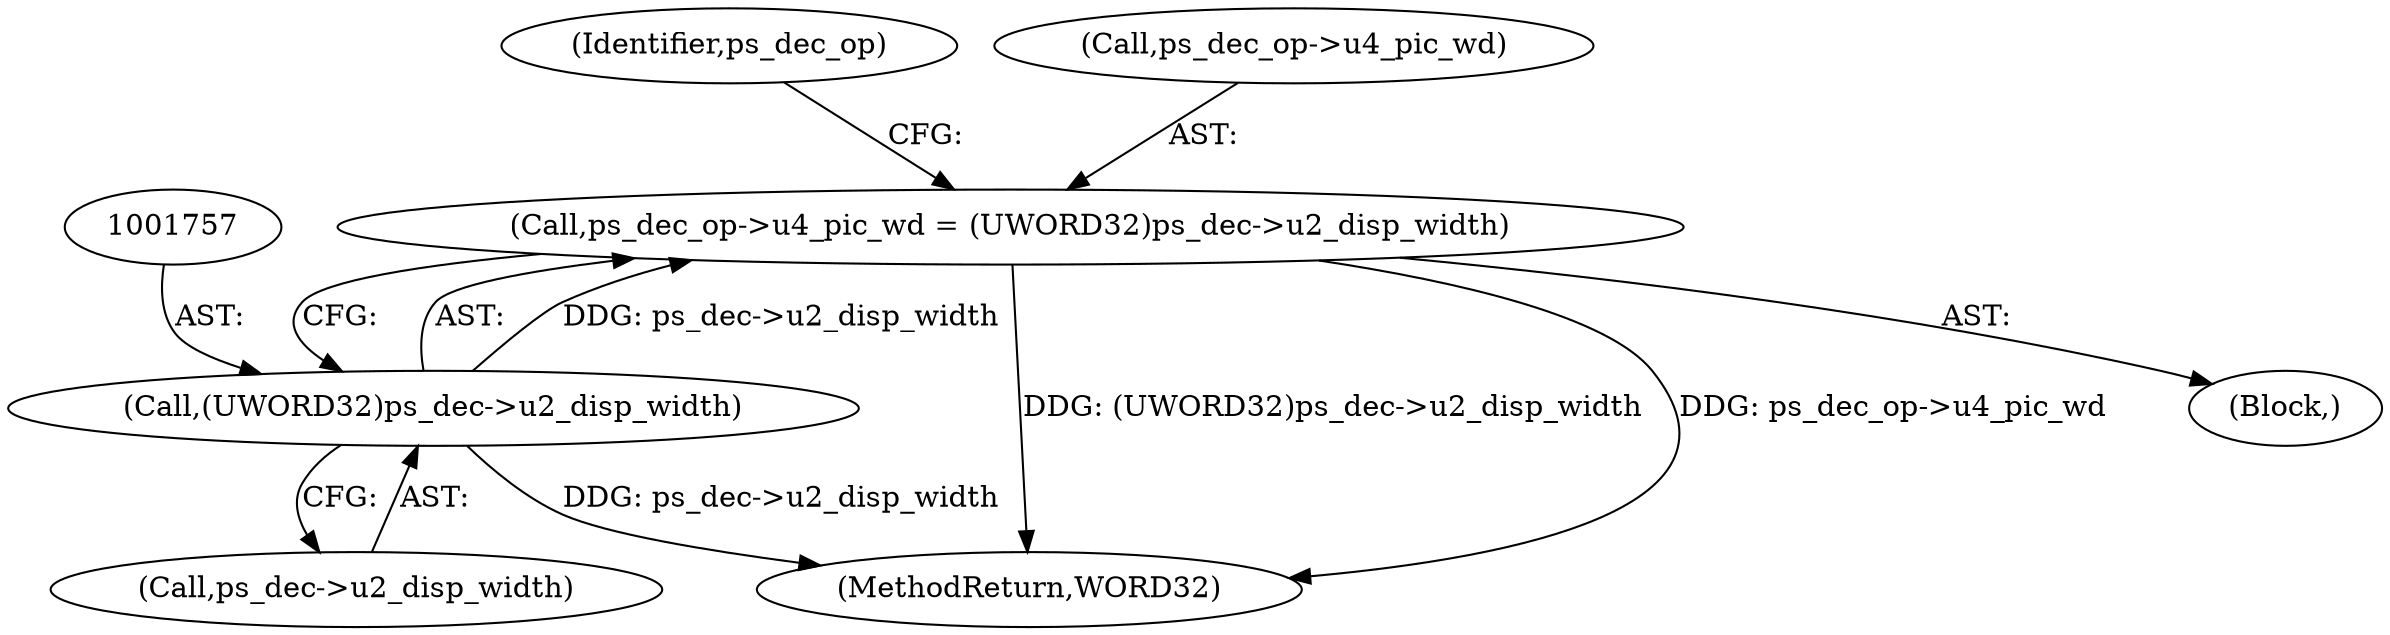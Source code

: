 digraph "0_Android_494561291a503840f385fbcd11d9bc5f4dc502b8@pointer" {
"1001752" [label="(Call,ps_dec_op->u4_pic_wd = (UWORD32)ps_dec->u2_disp_width)"];
"1001756" [label="(Call,(UWORD32)ps_dec->u2_disp_width)"];
"1001763" [label="(Identifier,ps_dec_op)"];
"1002185" [label="(MethodReturn,WORD32)"];
"1001756" [label="(Call,(UWORD32)ps_dec->u2_disp_width)"];
"1001751" [label="(Block,)"];
"1001752" [label="(Call,ps_dec_op->u4_pic_wd = (UWORD32)ps_dec->u2_disp_width)"];
"1001758" [label="(Call,ps_dec->u2_disp_width)"];
"1001753" [label="(Call,ps_dec_op->u4_pic_wd)"];
"1001752" -> "1001751"  [label="AST: "];
"1001752" -> "1001756"  [label="CFG: "];
"1001753" -> "1001752"  [label="AST: "];
"1001756" -> "1001752"  [label="AST: "];
"1001763" -> "1001752"  [label="CFG: "];
"1001752" -> "1002185"  [label="DDG: (UWORD32)ps_dec->u2_disp_width"];
"1001752" -> "1002185"  [label="DDG: ps_dec_op->u4_pic_wd"];
"1001756" -> "1001752"  [label="DDG: ps_dec->u2_disp_width"];
"1001756" -> "1001758"  [label="CFG: "];
"1001757" -> "1001756"  [label="AST: "];
"1001758" -> "1001756"  [label="AST: "];
"1001756" -> "1002185"  [label="DDG: ps_dec->u2_disp_width"];
}
